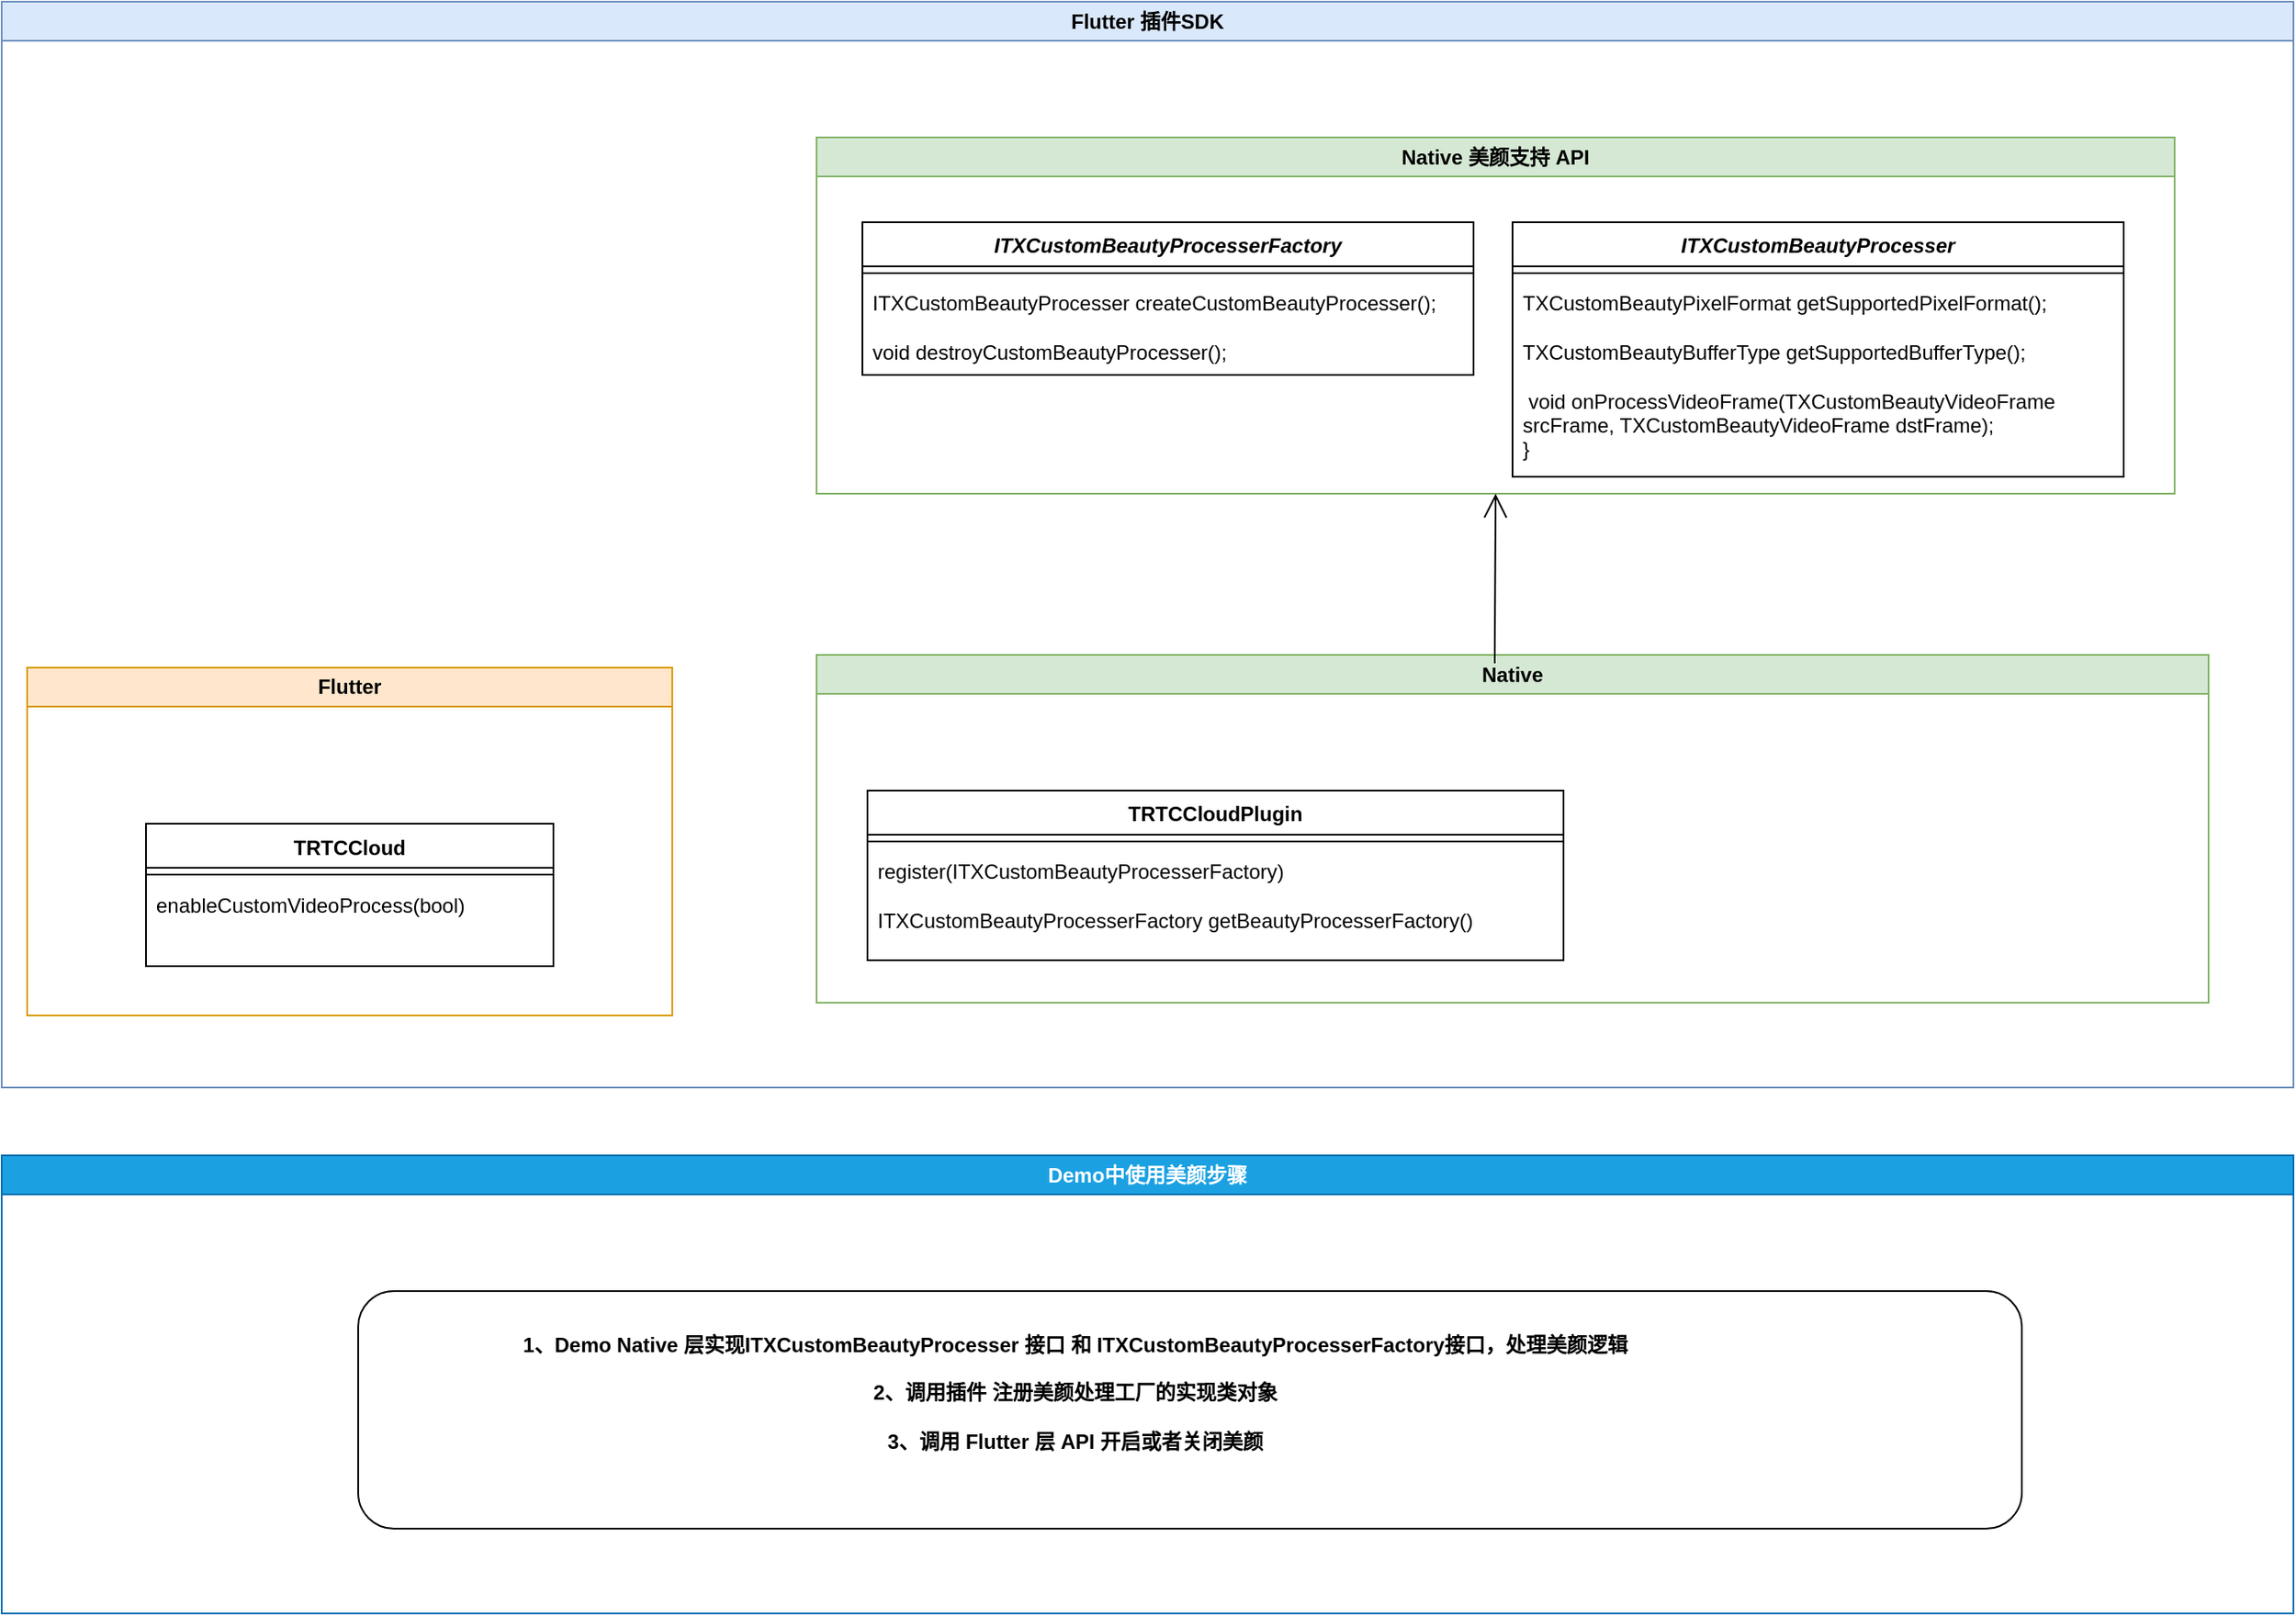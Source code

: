 <mxfile version="21.8.2" type="github">
  <diagram id="_3MNf_Sm-s--1B_T6NlN" name="第 1 页">
    <mxGraphModel dx="3837" dy="2353" grid="1" gridSize="10" guides="1" tooltips="1" connect="1" arrows="1" fold="1" page="1" pageScale="1" pageWidth="827" pageHeight="1169" math="0" shadow="0">
      <root>
        <mxCell id="0" />
        <mxCell id="1" parent="0" />
        <mxCell id="RT83Ey3W2j5cHloOZUr_-7" value="Native" style="swimlane;whiteSpace=wrap;html=1;fillColor=#d5e8d4;strokeColor=#82b366;" vertex="1" parent="1">
          <mxGeometry x="-1140" y="245" width="820" height="205" as="geometry" />
        </mxCell>
        <mxCell id="RT83Ey3W2j5cHloOZUr_-8" value="TRTCCloudPlugin" style="swimlane;fontStyle=1;align=center;verticalAlign=top;childLayout=stackLayout;horizontal=1;startSize=26;horizontalStack=0;resizeParent=1;resizeParentMax=0;resizeLast=0;collapsible=1;marginBottom=0;whiteSpace=wrap;html=1;" vertex="1" parent="RT83Ey3W2j5cHloOZUr_-7">
          <mxGeometry x="30" y="80" width="410" height="100" as="geometry" />
        </mxCell>
        <mxCell id="RT83Ey3W2j5cHloOZUr_-9" value="" style="line;strokeWidth=1;fillColor=none;align=left;verticalAlign=middle;spacingTop=-1;spacingLeft=3;spacingRight=3;rotatable=0;labelPosition=right;points=[];portConstraint=eastwest;strokeColor=inherit;" vertex="1" parent="RT83Ey3W2j5cHloOZUr_-8">
          <mxGeometry y="26" width="410" height="8" as="geometry" />
        </mxCell>
        <mxCell id="RT83Ey3W2j5cHloOZUr_-10" value="&lt;div&gt;register(ITXCustomBeautyProcesserFactory)&lt;/div&gt;&lt;div&gt;&lt;br&gt;&lt;/div&gt;&lt;div&gt;ITXCustomBeautyProcesserFactory getBeautyProcesserFactory()&amp;nbsp;&lt;/div&gt;" style="text;strokeColor=none;fillColor=none;align=left;verticalAlign=top;spacingLeft=4;spacingRight=4;overflow=hidden;rotatable=0;points=[[0,0.5],[1,0.5]];portConstraint=eastwest;whiteSpace=wrap;html=1;" vertex="1" parent="RT83Ey3W2j5cHloOZUr_-8">
          <mxGeometry y="34" width="410" height="66" as="geometry" />
        </mxCell>
        <mxCell id="RT83Ey3W2j5cHloOZUr_-11" value="Native 美颜支持 API" style="swimlane;whiteSpace=wrap;html=1;fillColor=#d5e8d4;strokeColor=#82b366;" vertex="1" parent="1">
          <mxGeometry x="-1140" y="-60" width="800" height="210" as="geometry" />
        </mxCell>
        <mxCell id="RT83Ey3W2j5cHloOZUr_-16" value="&lt;i&gt;ITXCustomBeautyProcesserFactory&lt;/i&gt;" style="swimlane;fontStyle=1;align=center;verticalAlign=top;childLayout=stackLayout;horizontal=1;startSize=26;horizontalStack=0;resizeParent=1;resizeParentMax=0;resizeLast=0;collapsible=1;marginBottom=0;whiteSpace=wrap;html=1;" vertex="1" parent="RT83Ey3W2j5cHloOZUr_-11">
          <mxGeometry x="27" y="50" width="360" height="90" as="geometry" />
        </mxCell>
        <mxCell id="RT83Ey3W2j5cHloOZUr_-18" value="" style="line;strokeWidth=1;fillColor=none;align=left;verticalAlign=middle;spacingTop=-1;spacingLeft=3;spacingRight=3;rotatable=0;labelPosition=right;points=[];portConstraint=eastwest;strokeColor=inherit;" vertex="1" parent="RT83Ey3W2j5cHloOZUr_-16">
          <mxGeometry y="26" width="360" height="8" as="geometry" />
        </mxCell>
        <mxCell id="RT83Ey3W2j5cHloOZUr_-19" value="ITXCustomBeautyProcesser createCustomBeautyProcesser();&lt;br&gt;&lt;br&gt;void destroyCustomBeautyProcesser();&lt;br&gt;" style="text;strokeColor=none;fillColor=none;align=left;verticalAlign=top;spacingLeft=4;spacingRight=4;overflow=hidden;rotatable=0;points=[[0,0.5],[1,0.5]];portConstraint=eastwest;whiteSpace=wrap;html=1;" vertex="1" parent="RT83Ey3W2j5cHloOZUr_-16">
          <mxGeometry y="34" width="360" height="56" as="geometry" />
        </mxCell>
        <mxCell id="RT83Ey3W2j5cHloOZUr_-21" value="&lt;i&gt;ITXCustomBeautyProcesser&lt;/i&gt;" style="swimlane;fontStyle=1;align=center;verticalAlign=top;childLayout=stackLayout;horizontal=1;startSize=26;horizontalStack=0;resizeParent=1;resizeParentMax=0;resizeLast=0;collapsible=1;marginBottom=0;whiteSpace=wrap;html=1;" vertex="1" parent="RT83Ey3W2j5cHloOZUr_-11">
          <mxGeometry x="410" y="50" width="360" height="150" as="geometry" />
        </mxCell>
        <mxCell id="RT83Ey3W2j5cHloOZUr_-22" value="" style="line;strokeWidth=1;fillColor=none;align=left;verticalAlign=middle;spacingTop=-1;spacingLeft=3;spacingRight=3;rotatable=0;labelPosition=right;points=[];portConstraint=eastwest;strokeColor=inherit;" vertex="1" parent="RT83Ey3W2j5cHloOZUr_-21">
          <mxGeometry y="26" width="360" height="8" as="geometry" />
        </mxCell>
        <mxCell id="RT83Ey3W2j5cHloOZUr_-23" value="&lt;div&gt;TXCustomBeautyPixelFormat getSupportedPixelFormat();&lt;/div&gt;&lt;div&gt;&lt;br&gt;&lt;/div&gt;&lt;div&gt;TXCustomBeautyBufferType getSupportedBufferType();&lt;/div&gt;&lt;div&gt;&lt;span style=&quot;background-color: initial;&quot;&gt;&lt;br&gt;&lt;/span&gt;&lt;/div&gt;&lt;div&gt;&lt;span style=&quot;background-color: initial;&quot;&gt;&amp;nbsp;void onProcessVideoFrame(TXCustomBeautyVideoFrame srcFrame, TXCustomBeautyVideoFrame dstFrame);&lt;/span&gt;&lt;br&gt;&lt;/div&gt;&lt;div&gt;}&lt;/div&gt;" style="text;strokeColor=none;fillColor=none;align=left;verticalAlign=top;spacingLeft=4;spacingRight=4;overflow=hidden;rotatable=0;points=[[0,0.5],[1,0.5]];portConstraint=eastwest;whiteSpace=wrap;html=1;" vertex="1" parent="RT83Ey3W2j5cHloOZUr_-21">
          <mxGeometry y="34" width="360" height="116" as="geometry" />
        </mxCell>
        <mxCell id="RT83Ey3W2j5cHloOZUr_-20" value="" style="endArrow=open;endFill=1;endSize=12;html=1;rounded=0;" edge="1" parent="1">
          <mxGeometry width="160" relative="1" as="geometry">
            <mxPoint x="-740.5" y="250" as="sourcePoint" />
            <mxPoint x="-740" y="150" as="targetPoint" />
          </mxGeometry>
        </mxCell>
        <mxCell id="RT83Ey3W2j5cHloOZUr_-24" value="Flutter 插件SDK" style="swimlane;whiteSpace=wrap;html=1;fillColor=#dae8fc;strokeColor=#6c8ebf;" vertex="1" parent="1">
          <mxGeometry x="-1620" y="-140" width="1350" height="640" as="geometry" />
        </mxCell>
        <mxCell id="RT83Ey3W2j5cHloOZUr_-1" value="Flutter" style="swimlane;whiteSpace=wrap;html=1;fillColor=#ffe6cc;strokeColor=#d79b00;" vertex="1" parent="RT83Ey3W2j5cHloOZUr_-24">
          <mxGeometry x="15" y="392.5" width="380" height="205" as="geometry" />
        </mxCell>
        <mxCell id="RT83Ey3W2j5cHloOZUr_-3" value="TRTCCloud" style="swimlane;fontStyle=1;align=center;verticalAlign=top;childLayout=stackLayout;horizontal=1;startSize=26;horizontalStack=0;resizeParent=1;resizeParentMax=0;resizeLast=0;collapsible=1;marginBottom=0;whiteSpace=wrap;html=1;" vertex="1" parent="RT83Ey3W2j5cHloOZUr_-1">
          <mxGeometry x="70" y="92" width="240" height="84" as="geometry" />
        </mxCell>
        <mxCell id="RT83Ey3W2j5cHloOZUr_-5" value="" style="line;strokeWidth=1;fillColor=none;align=left;verticalAlign=middle;spacingTop=-1;spacingLeft=3;spacingRight=3;rotatable=0;labelPosition=right;points=[];portConstraint=eastwest;strokeColor=inherit;" vertex="1" parent="RT83Ey3W2j5cHloOZUr_-3">
          <mxGeometry y="26" width="240" height="8" as="geometry" />
        </mxCell>
        <mxCell id="RT83Ey3W2j5cHloOZUr_-6" value="enableCustomVideoProcess(bool)" style="text;strokeColor=none;fillColor=none;align=left;verticalAlign=top;spacingLeft=4;spacingRight=4;overflow=hidden;rotatable=0;points=[[0,0.5],[1,0.5]];portConstraint=eastwest;whiteSpace=wrap;html=1;" vertex="1" parent="RT83Ey3W2j5cHloOZUr_-3">
          <mxGeometry y="34" width="240" height="50" as="geometry" />
        </mxCell>
        <mxCell id="RT83Ey3W2j5cHloOZUr_-25" value="Demo中使用美颜步骤" style="swimlane;whiteSpace=wrap;html=1;fillColor=#1ba1e2;strokeColor=#006EAF;startSize=23;fontColor=#ffffff;" vertex="1" parent="1">
          <mxGeometry x="-1620" y="540" width="1350" height="270" as="geometry" />
        </mxCell>
        <mxCell id="RT83Ey3W2j5cHloOZUr_-33" value="" style="rounded=1;whiteSpace=wrap;html=1;" vertex="1" parent="RT83Ey3W2j5cHloOZUr_-25">
          <mxGeometry x="210" y="80" width="980" height="140" as="geometry" />
        </mxCell>
        <mxCell id="RT83Ey3W2j5cHloOZUr_-34" value="&lt;b&gt;&lt;div style=&quot;&quot;&gt;1、Demo Native 层实现ITXCustomBeautyProcesser 接口 和 ITXCustomBeautyProcesserFactory接口，处理美颜逻辑&lt;/div&gt;&lt;div style=&quot;&quot;&gt;&lt;br&gt;&lt;/div&gt;&lt;div style=&quot;&quot;&gt;2、调用插件 注册美颜处理工厂的实现类对象&lt;/div&gt;&lt;div style=&quot;&quot;&gt;&lt;br&gt;&lt;/div&gt;&lt;div style=&quot;&quot;&gt;3、调用 Flutter 层 API 开启或者关闭美颜&lt;/div&gt;&lt;/b&gt;" style="text;html=1;strokeColor=none;fillColor=default;align=center;verticalAlign=middle;whiteSpace=wrap;rounded=0;" vertex="1" parent="RT83Ey3W2j5cHloOZUr_-25">
          <mxGeometry x="265" y="110" width="735" height="60" as="geometry" />
        </mxCell>
      </root>
    </mxGraphModel>
  </diagram>
</mxfile>
